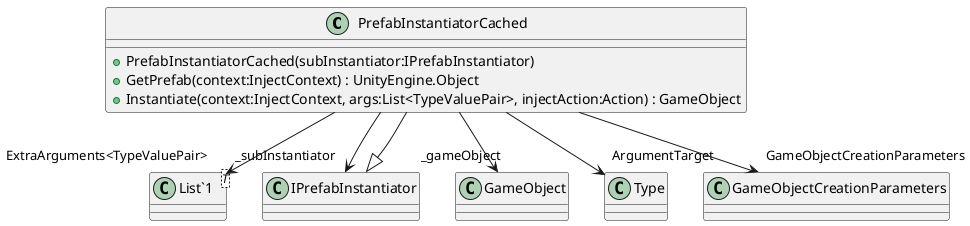 @startuml
class PrefabInstantiatorCached {
    + PrefabInstantiatorCached(subInstantiator:IPrefabInstantiator)
    + GetPrefab(context:InjectContext) : UnityEngine.Object
    + Instantiate(context:InjectContext, args:List<TypeValuePair>, injectAction:Action) : GameObject
}
class "List`1"<T> {
}
IPrefabInstantiator <|-- PrefabInstantiatorCached
PrefabInstantiatorCached --> "_subInstantiator" IPrefabInstantiator
PrefabInstantiatorCached --> "_gameObject" GameObject
PrefabInstantiatorCached --> "ExtraArguments<TypeValuePair>" "List`1"
PrefabInstantiatorCached --> "ArgumentTarget" Type
PrefabInstantiatorCached --> "GameObjectCreationParameters" GameObjectCreationParameters
@enduml
